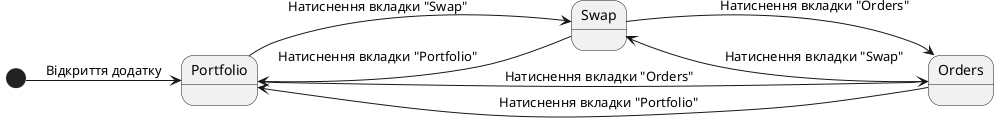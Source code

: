 @startuml S
left to right direction
!pragma layout smetana
[*] --> Portfolio : Відкриття додатку

Portfolio --> Swap : Натиснення вкладки "Swap"
Portfolio --> Orders : Натиснення вкладки "Orders"

Swap --> Portfolio : Натиснення вкладки "Portfolio"
Swap --> Orders : Натиснення вкладки "Orders"

Orders --> Portfolio : Натиснення вкладки "Portfolio"
Orders --> Swap : Натиснення вкладки "Swap"
@enduml
